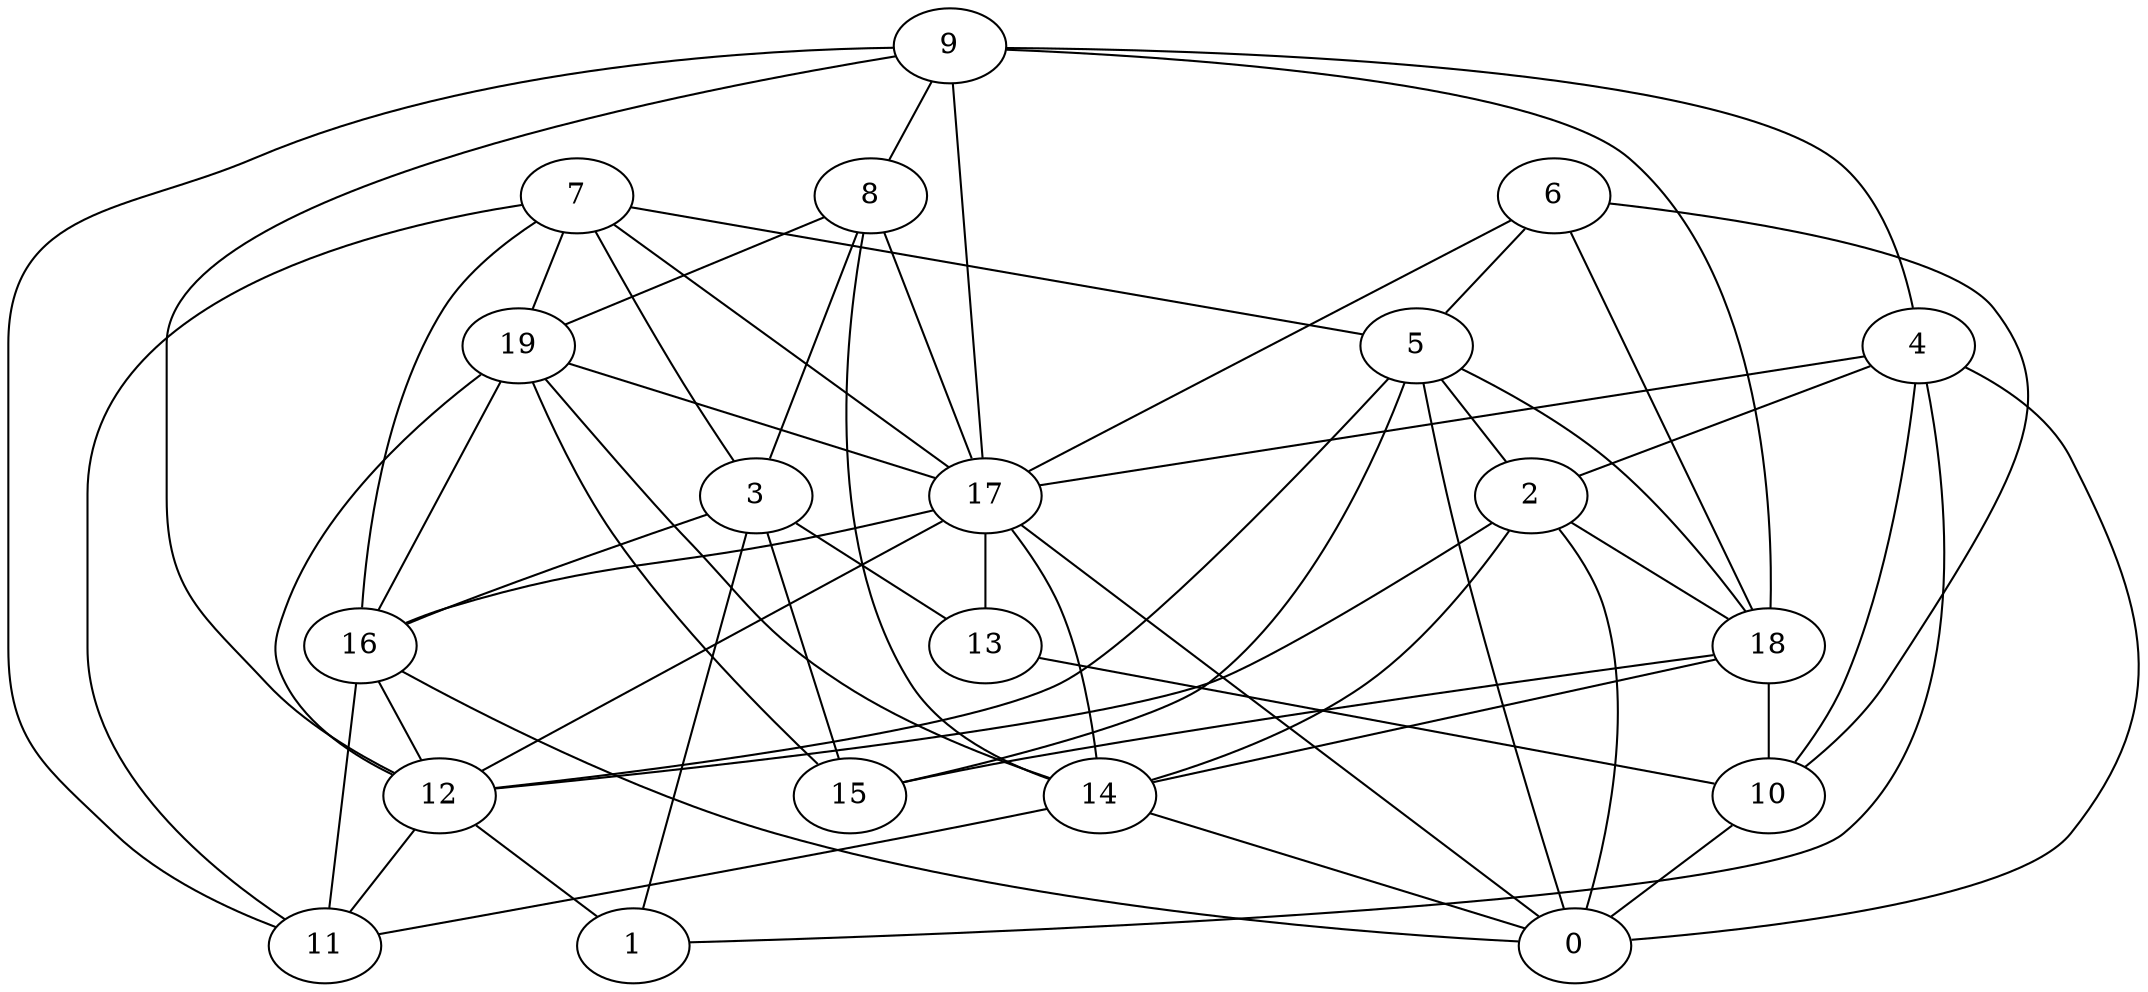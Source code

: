 digraph GG_graph {

subgraph G_graph {
edge [color = black]
"2" -> "14" [dir = none]
"2" -> "0" [dir = none]
"2" -> "12" [dir = none]
"6" -> "17" [dir = none]
"6" -> "10" [dir = none]
"6" -> "18" [dir = none]
"19" -> "15" [dir = none]
"19" -> "12" [dir = none]
"19" -> "17" [dir = none]
"19" -> "14" [dir = none]
"8" -> "17" [dir = none]
"8" -> "14" [dir = none]
"3" -> "1" [dir = none]
"3" -> "16" [dir = none]
"16" -> "11" [dir = none]
"16" -> "0" [dir = none]
"14" -> "0" [dir = none]
"5" -> "0" [dir = none]
"5" -> "15" [dir = none]
"9" -> "18" [dir = none]
"9" -> "17" [dir = none]
"9" -> "12" [dir = none]
"10" -> "0" [dir = none]
"12" -> "1" [dir = none]
"4" -> "17" [dir = none]
"4" -> "0" [dir = none]
"4" -> "10" [dir = none]
"17" -> "13" [dir = none]
"17" -> "0" [dir = none]
"17" -> "16" [dir = none]
"17" -> "14" [dir = none]
"17" -> "12" [dir = none]
"7" -> "5" [dir = none]
"7" -> "3" [dir = none]
"7" -> "19" [dir = none]
"7" -> "16" [dir = none]
"7" -> "11" [dir = none]
"13" -> "10" [dir = none]
"19" -> "16" [dir = none]
"3" -> "15" [dir = none]
"5" -> "18" [dir = none]
"2" -> "18" [dir = none]
"18" -> "14" [dir = none]
"9" -> "4" [dir = none]
"14" -> "11" [dir = none]
"3" -> "13" [dir = none]
"4" -> "1" [dir = none]
"8" -> "19" [dir = none]
"18" -> "10" [dir = none]
"9" -> "8" [dir = none]
"5" -> "2" [dir = none]
"6" -> "5" [dir = none]
"5" -> "12" [dir = none]
"16" -> "12" [dir = none]
"12" -> "11" [dir = none]
"18" -> "15" [dir = none]
"4" -> "2" [dir = none]
"9" -> "11" [dir = none]
"7" -> "17" [dir = none]
"8" -> "3" [dir = none]
}

}
